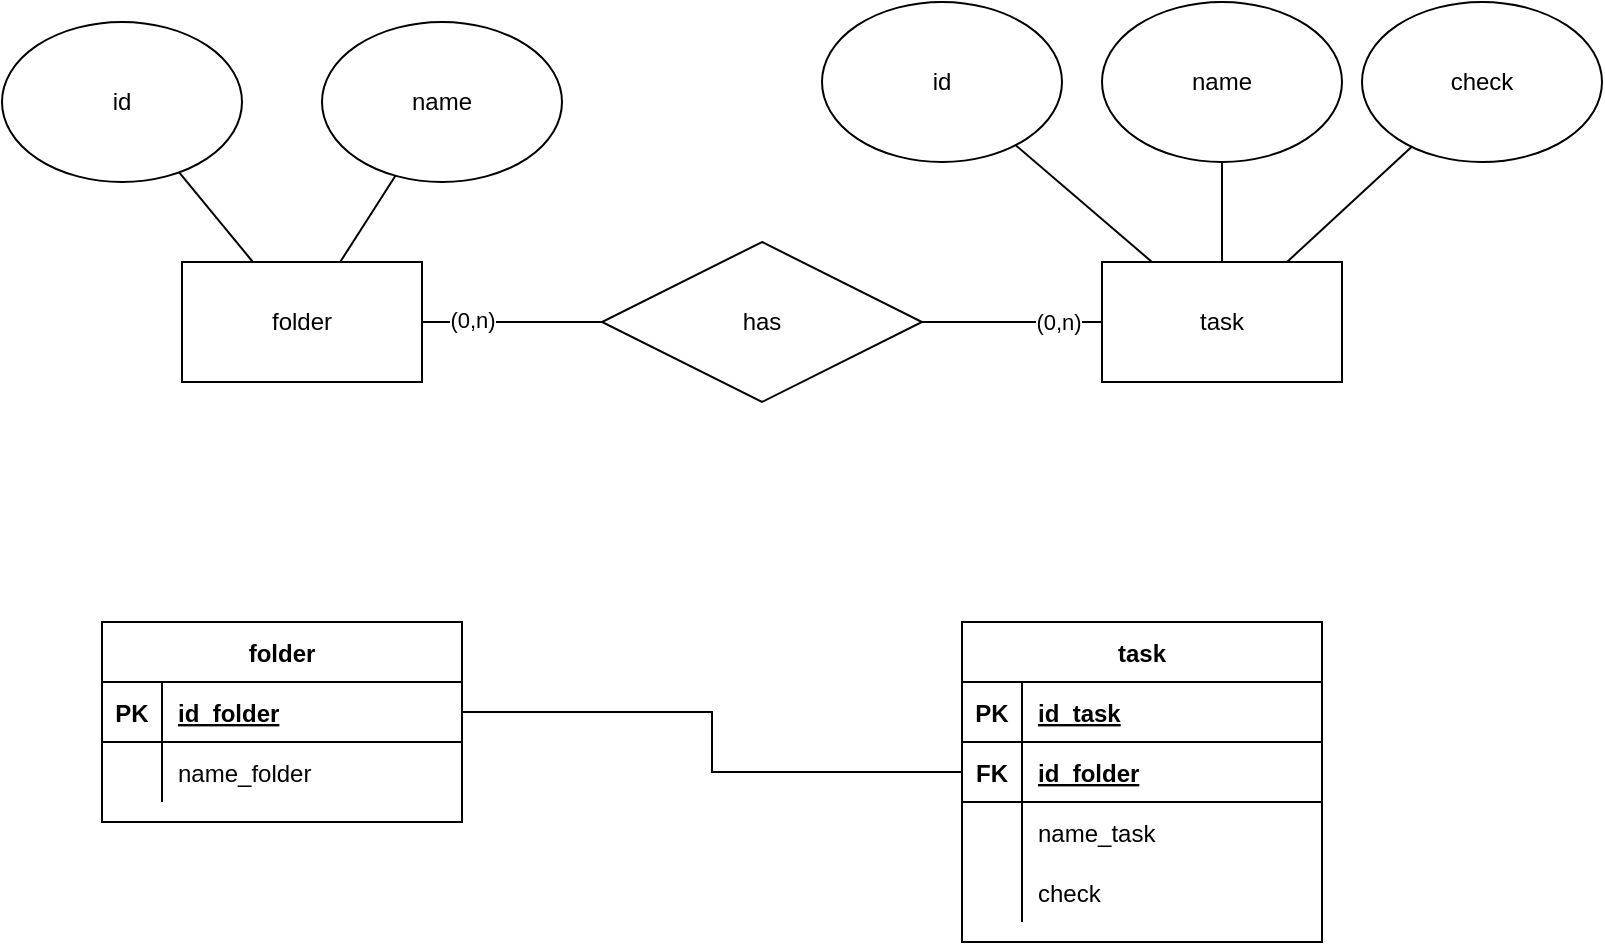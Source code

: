 <mxfile version="14.1.8" type="device"><diagram name="Page-1" id="e7e014a7-5840-1c2e-5031-d8a46d1fe8dd"><mxGraphModel dx="973" dy="475" grid="1" gridSize="10" guides="1" tooltips="1" connect="1" arrows="1" fold="1" page="1" pageScale="1" pageWidth="1169" pageHeight="826" background="#ffffff" math="0" shadow="0"><root><mxCell id="0"/><mxCell id="1" parent="0"/><mxCell id="-owPxgKSpGQiyzo8pfys-41" value="folder" style="rounded=0;whiteSpace=wrap;html=1;" parent="1" vertex="1"><mxGeometry x="180" y="160" width="120" height="60" as="geometry"/></mxCell><mxCell id="-owPxgKSpGQiyzo8pfys-42" value="task" style="rounded=0;whiteSpace=wrap;html=1;" parent="1" vertex="1"><mxGeometry x="640" y="160" width="120" height="60" as="geometry"/></mxCell><mxCell id="-owPxgKSpGQiyzo8pfys-44" style="rounded=0;orthogonalLoop=1;jettySize=auto;html=1;entryX=1;entryY=0.5;entryDx=0;entryDy=0;startArrow=none;startFill=0;endArrow=none;endFill=0;" parent="1" source="-owPxgKSpGQiyzo8pfys-43" target="-owPxgKSpGQiyzo8pfys-41" edge="1"><mxGeometry relative="1" as="geometry"/></mxCell><mxCell id="-owPxgKSpGQiyzo8pfys-50" value="(0,n)" style="edgeLabel;html=1;align=center;verticalAlign=middle;resizable=0;points=[];" parent="-owPxgKSpGQiyzo8pfys-44" vertex="1" connectable="0"><mxGeometry x="0.453" y="-1" relative="1" as="geometry"><mxPoint as="offset"/></mxGeometry></mxCell><mxCell id="-owPxgKSpGQiyzo8pfys-45" style="rounded=0;orthogonalLoop=1;jettySize=auto;html=1;entryX=0;entryY=0.5;entryDx=0;entryDy=0;endArrow=none;endFill=0;" parent="1" source="-owPxgKSpGQiyzo8pfys-43" target="-owPxgKSpGQiyzo8pfys-42" edge="1"><mxGeometry relative="1" as="geometry"/></mxCell><mxCell id="-owPxgKSpGQiyzo8pfys-51" value="(0,n)" style="edgeLabel;html=1;align=center;verticalAlign=middle;resizable=0;points=[];" parent="-owPxgKSpGQiyzo8pfys-45" vertex="1" connectable="0"><mxGeometry x="0.503" relative="1" as="geometry"><mxPoint as="offset"/></mxGeometry></mxCell><mxCell id="-owPxgKSpGQiyzo8pfys-43" value="has" style="rhombus;whiteSpace=wrap;html=1;" parent="1" vertex="1"><mxGeometry x="390" y="150" width="160" height="80" as="geometry"/></mxCell><mxCell id="-owPxgKSpGQiyzo8pfys-52" style="edgeStyle=none;rounded=0;orthogonalLoop=1;jettySize=auto;html=1;startArrow=none;startFill=0;endArrow=none;endFill=0;" parent="1" source="-owPxgKSpGQiyzo8pfys-47" target="-owPxgKSpGQiyzo8pfys-42" edge="1"><mxGeometry relative="1" as="geometry"/></mxCell><mxCell id="-owPxgKSpGQiyzo8pfys-47" value="name" style="ellipse;whiteSpace=wrap;html=1;" parent="1" vertex="1"><mxGeometry x="640" y="30" width="120" height="80" as="geometry"/></mxCell><mxCell id="-owPxgKSpGQiyzo8pfys-53" style="edgeStyle=none;rounded=0;orthogonalLoop=1;jettySize=auto;html=1;startArrow=none;startFill=0;endArrow=none;endFill=0;" parent="1" source="-owPxgKSpGQiyzo8pfys-48" target="-owPxgKSpGQiyzo8pfys-42" edge="1"><mxGeometry relative="1" as="geometry"/></mxCell><mxCell id="-owPxgKSpGQiyzo8pfys-48" value="check" style="ellipse;whiteSpace=wrap;html=1;" parent="1" vertex="1"><mxGeometry x="770" y="30" width="120" height="80" as="geometry"/></mxCell><mxCell id="-owPxgKSpGQiyzo8pfys-54" style="edgeStyle=none;rounded=0;orthogonalLoop=1;jettySize=auto;html=1;startArrow=none;startFill=0;endArrow=none;endFill=0;" parent="1" source="-owPxgKSpGQiyzo8pfys-49" target="-owPxgKSpGQiyzo8pfys-41" edge="1"><mxGeometry relative="1" as="geometry"/></mxCell><mxCell id="-owPxgKSpGQiyzo8pfys-49" value="name" style="ellipse;whiteSpace=wrap;html=1;" parent="1" vertex="1"><mxGeometry x="250" y="40" width="120" height="80" as="geometry"/></mxCell><mxCell id="-owPxgKSpGQiyzo8pfys-66" style="edgeStyle=none;rounded=0;orthogonalLoop=1;jettySize=auto;html=1;startArrow=none;startFill=0;endArrow=none;endFill=0;" parent="1" source="-owPxgKSpGQiyzo8pfys-63" target="-owPxgKSpGQiyzo8pfys-41" edge="1"><mxGeometry relative="1" as="geometry"/></mxCell><mxCell id="-owPxgKSpGQiyzo8pfys-63" value="id" style="ellipse;whiteSpace=wrap;html=1;" parent="1" vertex="1"><mxGeometry x="90" y="40" width="120" height="80" as="geometry"/></mxCell><mxCell id="-owPxgKSpGQiyzo8pfys-65" style="edgeStyle=none;rounded=0;orthogonalLoop=1;jettySize=auto;html=1;startArrow=none;startFill=0;endArrow=none;endFill=0;" parent="1" source="-owPxgKSpGQiyzo8pfys-64" target="-owPxgKSpGQiyzo8pfys-42" edge="1"><mxGeometry relative="1" as="geometry"/></mxCell><mxCell id="-owPxgKSpGQiyzo8pfys-64" value="id" style="ellipse;whiteSpace=wrap;html=1;" parent="1" vertex="1"><mxGeometry x="500" y="30" width="120" height="80" as="geometry"/></mxCell><mxCell id="-owPxgKSpGQiyzo8pfys-72" value="folder" style="shape=table;startSize=30;container=1;collapsible=1;childLayout=tableLayout;fixedRows=1;rowLines=0;fontStyle=1;align=center;resizeLast=1;" parent="1" vertex="1"><mxGeometry x="140" y="340" width="180" height="100" as="geometry"/></mxCell><mxCell id="-owPxgKSpGQiyzo8pfys-73" value="" style="shape=partialRectangle;collapsible=0;dropTarget=0;pointerEvents=0;fillColor=none;top=0;left=0;bottom=1;right=0;points=[[0,0.5],[1,0.5]];portConstraint=eastwest;" parent="-owPxgKSpGQiyzo8pfys-72" vertex="1"><mxGeometry y="30" width="180" height="30" as="geometry"/></mxCell><mxCell id="-owPxgKSpGQiyzo8pfys-74" value="PK" style="shape=partialRectangle;connectable=0;fillColor=none;top=0;left=0;bottom=0;right=0;fontStyle=1;overflow=hidden;" parent="-owPxgKSpGQiyzo8pfys-73" vertex="1"><mxGeometry width="30" height="30" as="geometry"/></mxCell><mxCell id="-owPxgKSpGQiyzo8pfys-75" value="id_folder" style="shape=partialRectangle;connectable=0;fillColor=none;top=0;left=0;bottom=0;right=0;align=left;spacingLeft=6;fontStyle=5;overflow=hidden;" parent="-owPxgKSpGQiyzo8pfys-73" vertex="1"><mxGeometry x="30" width="150" height="30" as="geometry"/></mxCell><mxCell id="-owPxgKSpGQiyzo8pfys-76" value="" style="shape=partialRectangle;collapsible=0;dropTarget=0;pointerEvents=0;fillColor=none;top=0;left=0;bottom=0;right=0;points=[[0,0.5],[1,0.5]];portConstraint=eastwest;" parent="-owPxgKSpGQiyzo8pfys-72" vertex="1"><mxGeometry y="60" width="180" height="30" as="geometry"/></mxCell><mxCell id="-owPxgKSpGQiyzo8pfys-77" value="" style="shape=partialRectangle;connectable=0;fillColor=none;top=0;left=0;bottom=0;right=0;editable=1;overflow=hidden;" parent="-owPxgKSpGQiyzo8pfys-76" vertex="1"><mxGeometry width="30" height="30" as="geometry"/></mxCell><mxCell id="-owPxgKSpGQiyzo8pfys-78" value="name_folder" style="shape=partialRectangle;connectable=0;fillColor=none;top=0;left=0;bottom=0;right=0;align=left;spacingLeft=6;overflow=hidden;" parent="-owPxgKSpGQiyzo8pfys-76" vertex="1"><mxGeometry x="30" width="150" height="30" as="geometry"/></mxCell><mxCell id="-owPxgKSpGQiyzo8pfys-85" value="task" style="shape=table;startSize=30;container=1;collapsible=1;childLayout=tableLayout;fixedRows=1;rowLines=0;fontStyle=1;align=center;resizeLast=1;" parent="1" vertex="1"><mxGeometry x="570" y="340" width="180" height="160" as="geometry"/></mxCell><mxCell id="-owPxgKSpGQiyzo8pfys-86" value="" style="shape=partialRectangle;collapsible=0;dropTarget=0;pointerEvents=0;fillColor=none;top=0;left=0;bottom=1;right=0;points=[[0,0.5],[1,0.5]];portConstraint=eastwest;" parent="-owPxgKSpGQiyzo8pfys-85" vertex="1"><mxGeometry y="30" width="180" height="30" as="geometry"/></mxCell><mxCell id="-owPxgKSpGQiyzo8pfys-87" value="PK" style="shape=partialRectangle;connectable=0;fillColor=none;top=0;left=0;bottom=0;right=0;fontStyle=1;overflow=hidden;" parent="-owPxgKSpGQiyzo8pfys-86" vertex="1"><mxGeometry width="30" height="30" as="geometry"/></mxCell><mxCell id="-owPxgKSpGQiyzo8pfys-88" value="id_task" style="shape=partialRectangle;connectable=0;fillColor=none;top=0;left=0;bottom=0;right=0;align=left;spacingLeft=6;fontStyle=5;overflow=hidden;" parent="-owPxgKSpGQiyzo8pfys-86" vertex="1"><mxGeometry x="30" width="150" height="30" as="geometry"/></mxCell><mxCell id="-owPxgKSpGQiyzo8pfys-101" value="" style="shape=partialRectangle;collapsible=0;dropTarget=0;pointerEvents=0;fillColor=none;top=0;left=0;bottom=1;right=0;points=[[0,0.5],[1,0.5]];portConstraint=eastwest;" parent="-owPxgKSpGQiyzo8pfys-85" vertex="1"><mxGeometry y="60" width="180" height="30" as="geometry"/></mxCell><mxCell id="-owPxgKSpGQiyzo8pfys-102" value="FK" style="shape=partialRectangle;connectable=0;fillColor=none;top=0;left=0;bottom=0;right=0;fontStyle=1;overflow=hidden;" parent="-owPxgKSpGQiyzo8pfys-101" vertex="1"><mxGeometry width="30" height="30" as="geometry"/></mxCell><mxCell id="-owPxgKSpGQiyzo8pfys-103" value="id_folder" style="shape=partialRectangle;connectable=0;fillColor=none;top=0;left=0;bottom=0;right=0;align=left;spacingLeft=6;fontStyle=5;overflow=hidden;" parent="-owPxgKSpGQiyzo8pfys-101" vertex="1"><mxGeometry x="30" width="150" height="30" as="geometry"/></mxCell><mxCell id="-owPxgKSpGQiyzo8pfys-89" value="" style="shape=partialRectangle;collapsible=0;dropTarget=0;pointerEvents=0;fillColor=none;top=0;left=0;bottom=0;right=0;points=[[0,0.5],[1,0.5]];portConstraint=eastwest;" parent="-owPxgKSpGQiyzo8pfys-85" vertex="1"><mxGeometry y="90" width="180" height="30" as="geometry"/></mxCell><mxCell id="-owPxgKSpGQiyzo8pfys-90" value="" style="shape=partialRectangle;connectable=0;fillColor=none;top=0;left=0;bottom=0;right=0;editable=1;overflow=hidden;" parent="-owPxgKSpGQiyzo8pfys-89" vertex="1"><mxGeometry width="30" height="30" as="geometry"/></mxCell><mxCell id="-owPxgKSpGQiyzo8pfys-91" value="name_task" style="shape=partialRectangle;connectable=0;fillColor=none;top=0;left=0;bottom=0;right=0;align=left;spacingLeft=6;overflow=hidden;" parent="-owPxgKSpGQiyzo8pfys-89" vertex="1"><mxGeometry x="30" width="150" height="30" as="geometry"/></mxCell><mxCell id="-owPxgKSpGQiyzo8pfys-92" value="" style="shape=partialRectangle;collapsible=0;dropTarget=0;pointerEvents=0;fillColor=none;top=0;left=0;bottom=0;right=0;points=[[0,0.5],[1,0.5]];portConstraint=eastwest;" parent="-owPxgKSpGQiyzo8pfys-85" vertex="1"><mxGeometry y="120" width="180" height="30" as="geometry"/></mxCell><mxCell id="-owPxgKSpGQiyzo8pfys-93" value="" style="shape=partialRectangle;connectable=0;fillColor=none;top=0;left=0;bottom=0;right=0;editable=1;overflow=hidden;" parent="-owPxgKSpGQiyzo8pfys-92" vertex="1"><mxGeometry width="30" height="30" as="geometry"/></mxCell><mxCell id="-owPxgKSpGQiyzo8pfys-94" value="check" style="shape=partialRectangle;connectable=0;fillColor=none;top=0;left=0;bottom=0;right=0;align=left;spacingLeft=6;overflow=hidden;" parent="-owPxgKSpGQiyzo8pfys-92" vertex="1"><mxGeometry x="30" width="150" height="30" as="geometry"/></mxCell><mxCell id="-owPxgKSpGQiyzo8pfys-104" style="edgeStyle=orthogonalEdgeStyle;rounded=0;orthogonalLoop=1;jettySize=auto;html=1;entryX=1;entryY=0.5;entryDx=0;entryDy=0;startArrow=none;startFill=0;endArrow=none;endFill=0;" parent="1" source="-owPxgKSpGQiyzo8pfys-101" target="-owPxgKSpGQiyzo8pfys-73" edge="1"><mxGeometry relative="1" as="geometry"/></mxCell></root></mxGraphModel></diagram></mxfile>
